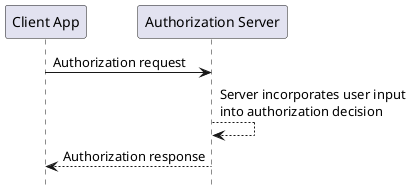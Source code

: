 @startuml
skinparam sequenceMessageAlign left
skinparam shadowing false
hide footbox
participant "Client App" as App
participant "Authorization Server" as Server
App -> Server : Authorization request
Server --> Server : Server incorporates user input\ninto authorization decision
App <-- Server : Authorization response
@enduml